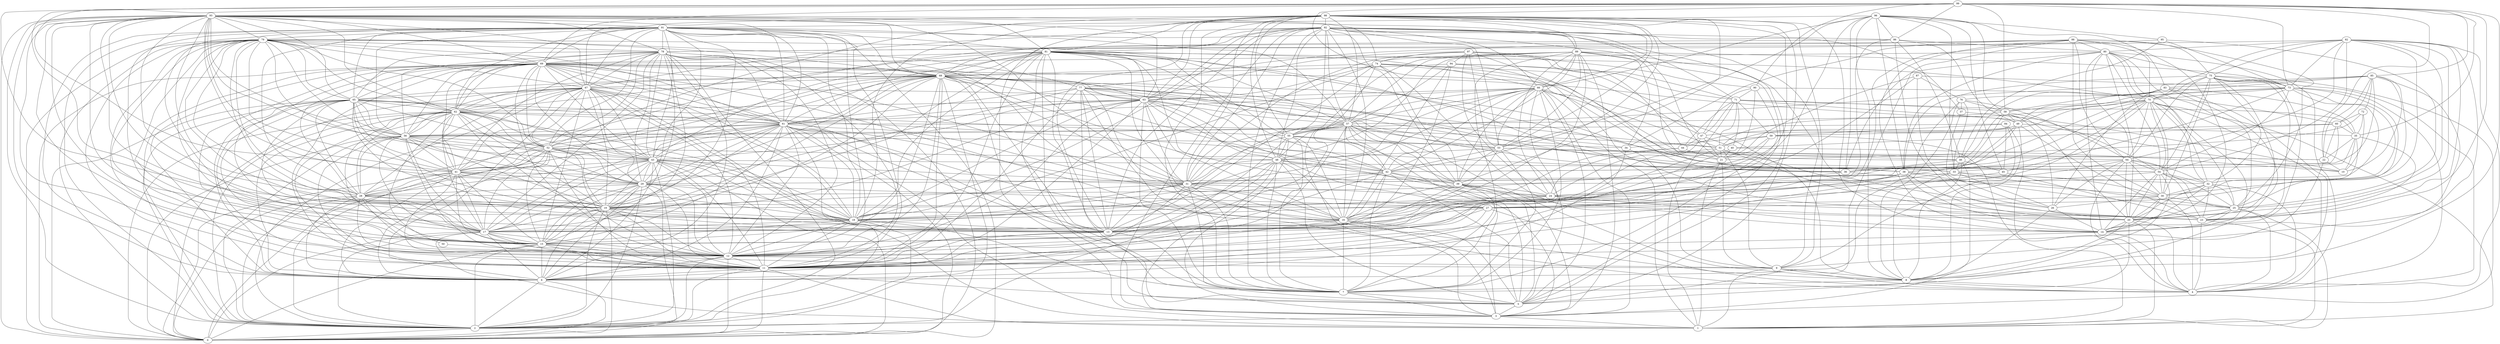 digraph "sensornet-topology" {
label = "";
rankdir="BT";"0"->"2" [arrowhead = "both"] 
"0"->"6" [arrowhead = "both"] 
"0"->"11" [arrowhead = "both"] 
"0"->"12" [arrowhead = "both"] 
"0"->"15" [arrowhead = "both"] 
"0"->"17" [arrowhead = "both"] 
"0"->"19" [arrowhead = "both"] 
"0"->"28" [arrowhead = "both"] 
"0"->"29" [arrowhead = "both"] 
"0"->"41" [arrowhead = "both"] 
"0"->"43" [arrowhead = "both"] 
"0"->"52" [arrowhead = "both"] 
"0"->"56" [arrowhead = "both"] 
"0"->"61" [arrowhead = "both"] 
"0"->"62" [arrowhead = "both"] 
"0"->"65" [arrowhead = "both"] 
"0"->"67" [arrowhead = "both"] 
"0"->"69" [arrowhead = "both"] 
"0"->"78" [arrowhead = "both"] 
"0"->"79" [arrowhead = "both"] 
"0"->"91" [arrowhead = "both"] 
"0"->"93" [arrowhead = "both"] 
"1"->"3" [arrowhead = "both"] 
"1"->"9" [arrowhead = "both"] 
"1"->"11" [arrowhead = "both"] 
"1"->"17" [arrowhead = "both"] 
"1"->"20" [arrowhead = "both"] 
"1"->"21" [arrowhead = "both"] 
"1"->"23" [arrowhead = "both"] 
"1"->"25" [arrowhead = "both"] 
"1"->"59" [arrowhead = "both"] 
"1"->"61" [arrowhead = "both"] 
"1"->"66" [arrowhead = "both"] 
"1"->"67" [arrowhead = "both"] 
"1"->"70" [arrowhead = "both"] 
"1"->"71" [arrowhead = "both"] 
"2"->"3" [arrowhead = "both"] 
"2"->"6" [arrowhead = "both"] 
"2"->"11" [arrowhead = "both"] 
"2"->"12" [arrowhead = "both"] 
"2"->"15" [arrowhead = "both"] 
"2"->"17" [arrowhead = "both"] 
"2"->"18" [arrowhead = "both"] 
"2"->"19" [arrowhead = "both"] 
"2"->"28" [arrowhead = "both"] 
"2"->"29" [arrowhead = "both"] 
"2"->"41" [arrowhead = "both"] 
"2"->"43" [arrowhead = "both"] 
"2"->"48" [arrowhead = "both"] 
"2"->"56" [arrowhead = "both"] 
"2"->"61" [arrowhead = "both"] 
"2"->"62" [arrowhead = "both"] 
"2"->"65" [arrowhead = "both"] 
"2"->"67" [arrowhead = "both"] 
"2"->"68" [arrowhead = "both"] 
"2"->"69" [arrowhead = "both"] 
"2"->"78" [arrowhead = "both"] 
"2"->"79" [arrowhead = "both"] 
"2"->"91" [arrowhead = "both"] 
"2"->"93" [arrowhead = "both"] 
"3"->"5" [arrowhead = "both"] 
"3"->"7" [arrowhead = "both"] 
"3"->"16" [arrowhead = "both"] 
"3"->"39" [arrowhead = "both"] 
"3"->"42" [arrowhead = "both"] 
"3"->"46" [arrowhead = "both"] 
"3"->"48" [arrowhead = "both"] 
"3"->"55" [arrowhead = "both"] 
"3"->"57" [arrowhead = "both"] 
"3"->"66" [arrowhead = "both"] 
"3"->"74" [arrowhead = "both"] 
"3"->"75" [arrowhead = "both"] 
"3"->"89" [arrowhead = "both"] 
"3"->"92" [arrowhead = "both"] 
"3"->"98" [arrowhead = "both"] 
"4"->"8" [arrowhead = "both"] 
"4"->"9" [arrowhead = "both"] 
"4"->"14" [arrowhead = "both"] 
"4"->"20" [arrowhead = "both"] 
"4"->"23" [arrowhead = "both"] 
"4"->"25" [arrowhead = "both"] 
"4"->"27" [arrowhead = "both"] 
"4"->"30" [arrowhead = "both"] 
"4"->"32" [arrowhead = "both"] 
"4"->"64" [arrowhead = "both"] 
"4"->"70" [arrowhead = "both"] 
"4"->"73" [arrowhead = "both"] 
"4"->"75" [arrowhead = "both"] 
"4"->"77" [arrowhead = "both"] 
"4"->"80" [arrowhead = "both"] 
"4"->"82" [arrowhead = "both"] 
"4"->"84" [arrowhead = "both"] 
"5"->"7" [arrowhead = "both"] 
"5"->"15" [arrowhead = "both"] 
"5"->"16" [arrowhead = "both"] 
"5"->"20" [arrowhead = "both"] 
"5"->"31" [arrowhead = "both"] 
"5"->"39" [arrowhead = "both"] 
"5"->"42" [arrowhead = "both"] 
"5"->"48" [arrowhead = "both"] 
"5"->"53" [arrowhead = "both"] 
"5"->"57" [arrowhead = "both"] 
"5"->"66" [arrowhead = "both"] 
"5"->"77" [arrowhead = "both"] 
"5"->"81" [arrowhead = "both"] 
"5"->"88" [arrowhead = "both"] 
"5"->"89" [arrowhead = "both"] 
"5"->"92" [arrowhead = "both"] 
"5"->"98" [arrowhead = "both"] 
"6"->"11" [arrowhead = "both"] 
"6"->"12" [arrowhead = "both"] 
"6"->"15" [arrowhead = "both"] 
"6"->"17" [arrowhead = "both"] 
"6"->"19" [arrowhead = "both"] 
"6"->"28" [arrowhead = "both"] 
"6"->"29" [arrowhead = "both"] 
"6"->"34" [arrowhead = "both"] 
"6"->"40" [arrowhead = "both"] 
"6"->"41" [arrowhead = "both"] 
"6"->"43" [arrowhead = "both"] 
"6"->"52" [arrowhead = "both"] 
"6"->"57" [arrowhead = "both"] 
"6"->"61" [arrowhead = "both"] 
"6"->"62" [arrowhead = "both"] 
"6"->"65" [arrowhead = "both"] 
"6"->"67" [arrowhead = "both"] 
"6"->"69" [arrowhead = "both"] 
"6"->"76" [arrowhead = "both"] 
"6"->"78" [arrowhead = "both"] 
"6"->"79" [arrowhead = "both"] 
"6"->"91" [arrowhead = "both"] 
"6"->"93" [arrowhead = "both"] 
"7"->"8" [arrowhead = "both"] 
"7"->"13" [arrowhead = "both"] 
"7"->"16" [arrowhead = "both"] 
"7"->"18" [arrowhead = "both"] 
"7"->"31" [arrowhead = "both"] 
"7"->"39" [arrowhead = "both"] 
"7"->"42" [arrowhead = "both"] 
"7"->"48" [arrowhead = "both"] 
"7"->"53" [arrowhead = "both"] 
"7"->"55" [arrowhead = "both"] 
"7"->"63" [arrowhead = "both"] 
"7"->"66" [arrowhead = "both"] 
"7"->"68" [arrowhead = "both"] 
"7"->"81" [arrowhead = "both"] 
"7"->"83" [arrowhead = "both"] 
"7"->"89" [arrowhead = "both"] 
"7"->"90" [arrowhead = "both"] 
"7"->"92" [arrowhead = "both"] 
"7"->"98" [arrowhead = "both"] 
"8"->"9" [arrowhead = "both"] 
"8"->"20" [arrowhead = "both"] 
"8"->"26" [arrowhead = "both"] 
"8"->"33" [arrowhead = "both"] 
"8"->"46" [arrowhead = "both"] 
"8"->"49" [arrowhead = "both"] 
"8"->"54" [arrowhead = "both"] 
"8"->"57" [arrowhead = "both"] 
"8"->"66" [arrowhead = "both"] 
"8"->"76" [arrowhead = "both"] 
"8"->"77" [arrowhead = "both"] 
"8"->"83" [arrowhead = "both"] 
"8"->"96" [arrowhead = "both"] 
"8"->"99" [arrowhead = "both"] 
"9"->"12" [arrowhead = "both"] 
"9"->"21" [arrowhead = "both"] 
"9"->"34" [arrowhead = "both"] 
"9"->"50" [arrowhead = "both"] 
"9"->"51" [arrowhead = "both"] 
"9"->"84" [arrowhead = "both"] 
"9"->"85" [arrowhead = "both"] 
"9"->"92" [arrowhead = "both"] 
"9"->"98" [arrowhead = "both"] 
"10"->"22" [arrowhead = "both"] 
"10"->"35" [arrowhead = "both"] 
"10"->"37" [arrowhead = "both"] 
"10"->"40" [arrowhead = "both"] 
"10"->"71" [arrowhead = "both"] 
"10"->"72" [arrowhead = "both"] 
"10"->"85" [arrowhead = "both"] 
"11"->"12" [arrowhead = "both"] 
"11"->"13" [arrowhead = "both"] 
"11"->"15" [arrowhead = "both"] 
"11"->"16" [arrowhead = "both"] 
"11"->"17" [arrowhead = "both"] 
"11"->"18" [arrowhead = "both"] 
"11"->"19" [arrowhead = "both"] 
"11"->"22" [arrowhead = "both"] 
"11"->"27" [arrowhead = "both"] 
"11"->"28" [arrowhead = "both"] 
"11"->"29" [arrowhead = "both"] 
"11"->"31" [arrowhead = "both"] 
"11"->"33" [arrowhead = "both"] 
"11"->"41" [arrowhead = "both"] 
"11"->"43" [arrowhead = "both"] 
"11"->"51" [arrowhead = "both"] 
"11"->"52" [arrowhead = "both"] 
"11"->"56" [arrowhead = "both"] 
"11"->"62" [arrowhead = "both"] 
"11"->"63" [arrowhead = "both"] 
"11"->"65" [arrowhead = "both"] 
"11"->"67" [arrowhead = "both"] 
"11"->"68" [arrowhead = "both"] 
"11"->"69" [arrowhead = "both"] 
"11"->"77" [arrowhead = "both"] 
"11"->"78" [arrowhead = "both"] 
"11"->"79" [arrowhead = "both"] 
"11"->"81" [arrowhead = "both"] 
"11"->"91" [arrowhead = "both"] 
"11"->"93" [arrowhead = "both"] 
"12"->"13" [arrowhead = "both"] 
"12"->"14" [arrowhead = "both"] 
"12"->"15" [arrowhead = "both"] 
"12"->"17" [arrowhead = "both"] 
"12"->"18" [arrowhead = "both"] 
"12"->"19" [arrowhead = "both"] 
"12"->"28" [arrowhead = "both"] 
"12"->"29" [arrowhead = "both"] 
"12"->"36" [arrowhead = "both"] 
"12"->"41" [arrowhead = "both"] 
"12"->"43" [arrowhead = "both"] 
"12"->"45" [arrowhead = "both"] 
"12"->"52" [arrowhead = "both"] 
"12"->"56" [arrowhead = "both"] 
"12"->"61" [arrowhead = "both"] 
"12"->"63" [arrowhead = "both"] 
"12"->"65" [arrowhead = "both"] 
"12"->"67" [arrowhead = "both"] 
"12"->"68" [arrowhead = "both"] 
"12"->"69" [arrowhead = "both"] 
"12"->"78" [arrowhead = "both"] 
"12"->"79" [arrowhead = "both"] 
"12"->"86" [arrowhead = "both"] 
"12"->"91" [arrowhead = "both"] 
"12"->"93" [arrowhead = "both"] 
"12"->"96" [arrowhead = "both"] 
"13"->"16" [arrowhead = "both"] 
"13"->"18" [arrowhead = "both"] 
"13"->"19" [arrowhead = "both"] 
"13"->"24" [arrowhead = "both"] 
"13"->"27" [arrowhead = "both"] 
"13"->"31" [arrowhead = "both"] 
"13"->"39" [arrowhead = "both"] 
"13"->"42" [arrowhead = "both"] 
"13"->"43" [arrowhead = "both"] 
"13"->"48" [arrowhead = "both"] 
"13"->"57" [arrowhead = "both"] 
"13"->"61" [arrowhead = "both"] 
"13"->"62" [arrowhead = "both"] 
"13"->"66" [arrowhead = "both"] 
"13"->"68" [arrowhead = "both"] 
"13"->"69" [arrowhead = "both"] 
"13"->"74" [arrowhead = "both"] 
"13"->"77" [arrowhead = "both"] 
"13"->"81" [arrowhead = "both"] 
"13"->"87" [arrowhead = "both"] 
"13"->"92" [arrowhead = "both"] 
"13"->"93" [arrowhead = "both"] 
"13"->"98" [arrowhead = "both"] 
"13"->"99" [arrowhead = "both"] 
"14"->"20" [arrowhead = "both"] 
"14"->"24" [arrowhead = "both"] 
"14"->"25" [arrowhead = "both"] 
"14"->"26" [arrowhead = "both"] 
"14"->"30" [arrowhead = "both"] 
"14"->"32" [arrowhead = "both"] 
"14"->"38" [arrowhead = "both"] 
"14"->"54" [arrowhead = "both"] 
"14"->"70" [arrowhead = "both"] 
"14"->"74" [arrowhead = "both"] 
"14"->"75" [arrowhead = "both"] 
"14"->"80" [arrowhead = "both"] 
"14"->"82" [arrowhead = "both"] 
"14"->"88" [arrowhead = "both"] 
"14"->"98" [arrowhead = "both"] 
"15"->"17" [arrowhead = "both"] 
"15"->"18" [arrowhead = "both"] 
"15"->"19" [arrowhead = "both"] 
"15"->"28" [arrowhead = "both"] 
"15"->"29" [arrowhead = "both"] 
"15"->"41" [arrowhead = "both"] 
"15"->"43" [arrowhead = "both"] 
"15"->"52" [arrowhead = "both"] 
"15"->"55" [arrowhead = "both"] 
"15"->"56" [arrowhead = "both"] 
"15"->"61" [arrowhead = "both"] 
"15"->"62" [arrowhead = "both"] 
"15"->"67" [arrowhead = "both"] 
"15"->"68" [arrowhead = "both"] 
"15"->"69" [arrowhead = "both"] 
"15"->"78" [arrowhead = "both"] 
"15"->"79" [arrowhead = "both"] 
"15"->"91" [arrowhead = "both"] 
"15"->"93" [arrowhead = "both"] 
"15"->"94" [arrowhead = "both"] 
"16"->"27" [arrowhead = "both"] 
"16"->"31" [arrowhead = "both"] 
"16"->"39" [arrowhead = "both"] 
"16"->"42" [arrowhead = "both"] 
"16"->"48" [arrowhead = "both"] 
"16"->"53" [arrowhead = "both"] 
"16"->"55" [arrowhead = "both"] 
"16"->"57" [arrowhead = "both"] 
"16"->"61" [arrowhead = "both"] 
"16"->"63" [arrowhead = "both"] 
"16"->"69" [arrowhead = "both"] 
"16"->"78" [arrowhead = "both"] 
"16"->"81" [arrowhead = "both"] 
"16"->"89" [arrowhead = "both"] 
"16"->"92" [arrowhead = "both"] 
"16"->"94" [arrowhead = "both"] 
"16"->"98" [arrowhead = "both"] 
"17"->"18" [arrowhead = "both"] 
"17"->"19" [arrowhead = "both"] 
"17"->"28" [arrowhead = "both"] 
"17"->"29" [arrowhead = "both"] 
"17"->"41" [arrowhead = "both"] 
"17"->"43" [arrowhead = "both"] 
"17"->"44" [arrowhead = "both"] 
"17"->"48" [arrowhead = "both"] 
"17"->"51" [arrowhead = "both"] 
"17"->"52" [arrowhead = "both"] 
"17"->"56" [arrowhead = "both"] 
"17"->"61" [arrowhead = "both"] 
"17"->"62" [arrowhead = "both"] 
"17"->"65" [arrowhead = "both"] 
"17"->"68" [arrowhead = "both"] 
"17"->"69" [arrowhead = "both"] 
"17"->"78" [arrowhead = "both"] 
"17"->"79" [arrowhead = "both"] 
"17"->"91" [arrowhead = "both"] 
"17"->"93" [arrowhead = "both"] 
"18"->"19" [arrowhead = "both"] 
"18"->"24" [arrowhead = "both"] 
"18"->"29" [arrowhead = "both"] 
"18"->"31" [arrowhead = "both"] 
"18"->"38" [arrowhead = "both"] 
"18"->"41" [arrowhead = "both"] 
"18"->"42" [arrowhead = "both"] 
"18"->"43" [arrowhead = "both"] 
"18"->"52" [arrowhead = "both"] 
"18"->"57" [arrowhead = "both"] 
"18"->"61" [arrowhead = "both"] 
"18"->"62" [arrowhead = "both"] 
"18"->"63" [arrowhead = "both"] 
"18"->"65" [arrowhead = "both"] 
"18"->"67" [arrowhead = "both"] 
"18"->"69" [arrowhead = "both"] 
"18"->"74" [arrowhead = "both"] 
"18"->"79" [arrowhead = "both"] 
"18"->"81" [arrowhead = "both"] 
"18"->"91" [arrowhead = "both"] 
"18"->"92" [arrowhead = "both"] 
"18"->"93" [arrowhead = "both"] 
"18"->"98" [arrowhead = "both"] 
"19"->"28" [arrowhead = "both"] 
"19"->"29" [arrowhead = "both"] 
"19"->"31" [arrowhead = "both"] 
"19"->"41" [arrowhead = "both"] 
"19"->"43" [arrowhead = "both"] 
"19"->"49" [arrowhead = "both"] 
"19"->"52" [arrowhead = "both"] 
"19"->"56" [arrowhead = "both"] 
"19"->"61" [arrowhead = "both"] 
"19"->"62" [arrowhead = "both"] 
"19"->"63" [arrowhead = "both"] 
"19"->"65" [arrowhead = "both"] 
"19"->"67" [arrowhead = "both"] 
"19"->"68" [arrowhead = "both"] 
"19"->"78" [arrowhead = "both"] 
"19"->"79" [arrowhead = "both"] 
"19"->"81" [arrowhead = "both"] 
"19"->"91" [arrowhead = "both"] 
"19"->"93" [arrowhead = "both"] 
"19"->"99" [arrowhead = "both"] 
"20"->"25" [arrowhead = "both"] 
"20"->"30" [arrowhead = "both"] 
"20"->"31" [arrowhead = "both"] 
"20"->"32" [arrowhead = "both"] 
"20"->"38" [arrowhead = "both"] 
"20"->"51" [arrowhead = "both"] 
"20"->"54" [arrowhead = "both"] 
"20"->"58" [arrowhead = "both"] 
"20"->"64" [arrowhead = "both"] 
"20"->"75" [arrowhead = "both"] 
"20"->"80" [arrowhead = "both"] 
"20"->"82" [arrowhead = "both"] 
"20"->"86" [arrowhead = "both"] 
"20"->"88" [arrowhead = "both"] 
"20"->"94" [arrowhead = "both"] 
"21"->"40" [arrowhead = "both"] 
"21"->"44" [arrowhead = "both"] 
"21"->"47" [arrowhead = "both"] 
"21"->"51" [arrowhead = "both"] 
"21"->"59" [arrowhead = "both"] 
"21"->"72" [arrowhead = "both"] 
"21"->"87" [arrowhead = "both"] 
"21"->"90" [arrowhead = "both"] 
"21"->"93" [arrowhead = "both"] 
"21"->"97" [arrowhead = "both"] 
"22"->"35" [arrowhead = "both"] 
"22"->"53" [arrowhead = "both"] 
"22"->"60" [arrowhead = "both"] 
"22"->"74" [arrowhead = "both"] 
"22"->"85" [arrowhead = "both"] 
"22"->"99" [arrowhead = "both"] 
"23"->"24" [arrowhead = "both"] 
"23"->"25" [arrowhead = "both"] 
"23"->"32" [arrowhead = "both"] 
"23"->"35" [arrowhead = "both"] 
"23"->"39" [arrowhead = "both"] 
"23"->"45" [arrowhead = "both"] 
"23"->"49" [arrowhead = "both"] 
"23"->"51" [arrowhead = "both"] 
"23"->"54" [arrowhead = "both"] 
"23"->"75" [arrowhead = "both"] 
"23"->"82" [arrowhead = "both"] 
"23"->"89" [arrowhead = "both"] 
"23"->"99" [arrowhead = "both"] 
"24"->"39" [arrowhead = "both"] 
"24"->"44" [arrowhead = "both"] 
"24"->"47" [arrowhead = "both"] 
"24"->"63" [arrowhead = "both"] 
"24"->"64" [arrowhead = "both"] 
"24"->"68" [arrowhead = "both"] 
"24"->"70" [arrowhead = "both"] 
"24"->"89" [arrowhead = "both"] 
"24"->"97" [arrowhead = "both"] 
"25"->"30" [arrowhead = "both"] 
"25"->"32" [arrowhead = "both"] 
"25"->"33" [arrowhead = "both"] 
"25"->"38" [arrowhead = "both"] 
"25"->"54" [arrowhead = "both"] 
"25"->"64" [arrowhead = "both"] 
"25"->"70" [arrowhead = "both"] 
"25"->"73" [arrowhead = "both"] 
"25"->"80" [arrowhead = "both"] 
"25"->"82" [arrowhead = "both"] 
"25"->"88" [arrowhead = "both"] 
"25"->"95" [arrowhead = "both"] 
"26"->"30" [arrowhead = "both"] 
"26"->"33" [arrowhead = "both"] 
"26"->"37" [arrowhead = "both"] 
"26"->"58" [arrowhead = "both"] 
"26"->"64" [arrowhead = "both"] 
"26"->"83" [arrowhead = "both"] 
"26"->"87" [arrowhead = "both"] 
"27"->"29" [arrowhead = "both"] 
"27"->"30" [arrowhead = "both"] 
"27"->"35" [arrowhead = "both"] 
"27"->"38" [arrowhead = "both"] 
"27"->"54" [arrowhead = "both"] 
"27"->"61" [arrowhead = "both"] 
"27"->"63" [arrowhead = "both"] 
"27"->"79" [arrowhead = "both"] 
"27"->"88" [arrowhead = "both"] 
"28"->"29" [arrowhead = "both"] 
"28"->"41" [arrowhead = "both"] 
"28"->"43" [arrowhead = "both"] 
"28"->"52" [arrowhead = "both"] 
"28"->"56" [arrowhead = "both"] 
"28"->"59" [arrowhead = "both"] 
"28"->"61" [arrowhead = "both"] 
"28"->"62" [arrowhead = "both"] 
"28"->"65" [arrowhead = "both"] 
"28"->"67" [arrowhead = "both"] 
"28"->"69" [arrowhead = "both"] 
"28"->"79" [arrowhead = "both"] 
"28"->"91" [arrowhead = "both"] 
"28"->"93" [arrowhead = "both"] 
"29"->"41" [arrowhead = "both"] 
"29"->"43" [arrowhead = "both"] 
"29"->"52" [arrowhead = "both"] 
"29"->"56" [arrowhead = "both"] 
"29"->"61" [arrowhead = "both"] 
"29"->"62" [arrowhead = "both"] 
"29"->"65" [arrowhead = "both"] 
"29"->"67" [arrowhead = "both"] 
"29"->"68" [arrowhead = "both"] 
"29"->"69" [arrowhead = "both"] 
"29"->"70" [arrowhead = "both"] 
"29"->"77" [arrowhead = "both"] 
"29"->"78" [arrowhead = "both"] 
"29"->"91" [arrowhead = "both"] 
"29"->"93" [arrowhead = "both"] 
"30"->"32" [arrowhead = "both"] 
"30"->"36" [arrowhead = "both"] 
"30"->"38" [arrowhead = "both"] 
"30"->"54" [arrowhead = "both"] 
"30"->"64" [arrowhead = "both"] 
"30"->"70" [arrowhead = "both"] 
"30"->"75" [arrowhead = "both"] 
"30"->"82" [arrowhead = "both"] 
"30"->"85" [arrowhead = "both"] 
"30"->"88" [arrowhead = "both"] 
"31"->"38" [arrowhead = "both"] 
"31"->"41" [arrowhead = "both"] 
"31"->"42" [arrowhead = "both"] 
"31"->"43" [arrowhead = "both"] 
"31"->"48" [arrowhead = "both"] 
"31"->"55" [arrowhead = "both"] 
"31"->"57" [arrowhead = "both"] 
"31"->"61" [arrowhead = "both"] 
"31"->"63" [arrowhead = "both"] 
"31"->"66" [arrowhead = "both"] 
"31"->"68" [arrowhead = "both"] 
"31"->"69" [arrowhead = "both"] 
"31"->"70" [arrowhead = "both"] 
"31"->"92" [arrowhead = "both"] 
"31"->"93" [arrowhead = "both"] 
"31"->"97" [arrowhead = "both"] 
"31"->"98" [arrowhead = "both"] 
"32"->"33" [arrowhead = "both"] 
"32"->"54" [arrowhead = "both"] 
"32"->"64" [arrowhead = "both"] 
"32"->"70" [arrowhead = "both"] 
"32"->"73" [arrowhead = "both"] 
"32"->"75" [arrowhead = "both"] 
"32"->"80" [arrowhead = "both"] 
"33"->"35" [arrowhead = "both"] 
"33"->"43" [arrowhead = "both"] 
"33"->"46" [arrowhead = "both"] 
"33"->"58" [arrowhead = "both"] 
"33"->"69" [arrowhead = "both"] 
"33"->"76" [arrowhead = "both"] 
"33"->"96" [arrowhead = "both"] 
"34"->"56" [arrowhead = "both"] 
"34"->"59" [arrowhead = "both"] 
"34"->"77" [arrowhead = "both"] 
"34"->"88" [arrowhead = "both"] 
"34"->"89" [arrowhead = "both"] 
"35"->"49" [arrowhead = "both"] 
"35"->"60" [arrowhead = "both"] 
"35"->"71" [arrowhead = "both"] 
"35"->"72" [arrowhead = "both"] 
"35"->"83" [arrowhead = "both"] 
"35"->"99" [arrowhead = "both"] 
"36"->"46" [arrowhead = "both"] 
"36"->"49" [arrowhead = "both"] 
"36"->"62" [arrowhead = "both"] 
"36"->"80" [arrowhead = "both"] 
"36"->"81" [arrowhead = "both"] 
"36"->"96" [arrowhead = "both"] 
"36"->"99" [arrowhead = "both"] 
"37"->"76" [arrowhead = "both"] 
"37"->"92" [arrowhead = "both"] 
"38"->"64" [arrowhead = "both"] 
"38"->"68" [arrowhead = "both"] 
"38"->"70" [arrowhead = "both"] 
"38"->"75" [arrowhead = "both"] 
"38"->"77" [arrowhead = "both"] 
"38"->"80" [arrowhead = "both"] 
"38"->"91" [arrowhead = "both"] 
"38"->"96" [arrowhead = "both"] 
"39"->"42" [arrowhead = "both"] 
"39"->"48" [arrowhead = "both"] 
"39"->"53" [arrowhead = "both"] 
"39"->"55" [arrowhead = "both"] 
"39"->"57" [arrowhead = "both"] 
"39"->"66" [arrowhead = "both"] 
"39"->"73" [arrowhead = "both"] 
"39"->"74" [arrowhead = "both"] 
"39"->"92" [arrowhead = "both"] 
"39"->"98" [arrowhead = "both"] 
"40"->"47" [arrowhead = "both"] 
"40"->"60" [arrowhead = "both"] 
"40"->"71" [arrowhead = "both"] 
"41"->"43" [arrowhead = "both"] 
"41"->"52" [arrowhead = "both"] 
"41"->"56" [arrowhead = "both"] 
"41"->"61" [arrowhead = "both"] 
"41"->"62" [arrowhead = "both"] 
"41"->"65" [arrowhead = "both"] 
"41"->"67" [arrowhead = "both"] 
"41"->"68" [arrowhead = "both"] 
"41"->"69" [arrowhead = "both"] 
"41"->"78" [arrowhead = "both"] 
"41"->"79" [arrowhead = "both"] 
"41"->"81" [arrowhead = "both"] 
"41"->"93" [arrowhead = "both"] 
"41"->"99" [arrowhead = "both"] 
"42"->"48" [arrowhead = "both"] 
"42"->"53" [arrowhead = "both"] 
"42"->"55" [arrowhead = "both"] 
"42"->"57" [arrowhead = "both"] 
"42"->"60" [arrowhead = "both"] 
"42"->"63" [arrowhead = "both"] 
"42"->"66" [arrowhead = "both"] 
"42"->"68" [arrowhead = "both"] 
"42"->"81" [arrowhead = "both"] 
"42"->"85" [arrowhead = "both"] 
"42"->"89" [arrowhead = "both"] 
"42"->"98" [arrowhead = "both"] 
"43"->"52" [arrowhead = "both"] 
"43"->"56" [arrowhead = "both"] 
"43"->"61" [arrowhead = "both"] 
"43"->"62" [arrowhead = "both"] 
"43"->"63" [arrowhead = "both"] 
"43"->"65" [arrowhead = "both"] 
"43"->"67" [arrowhead = "both"] 
"43"->"68" [arrowhead = "both"] 
"43"->"69" [arrowhead = "both"] 
"43"->"78" [arrowhead = "both"] 
"43"->"79" [arrowhead = "both"] 
"43"->"81" [arrowhead = "both"] 
"43"->"91" [arrowhead = "both"] 
"44"->"47" [arrowhead = "both"] 
"44"->"49" [arrowhead = "both"] 
"44"->"71" [arrowhead = "both"] 
"44"->"97" [arrowhead = "both"] 
"45"->"46" [arrowhead = "both"] 
"45"->"73" [arrowhead = "both"] 
"45"->"84" [arrowhead = "both"] 
"45"->"96" [arrowhead = "both"] 
"46"->"53" [arrowhead = "both"] 
"46"->"58" [arrowhead = "both"] 
"46"->"77" [arrowhead = "both"] 
"46"->"83" [arrowhead = "both"] 
"46"->"86" [arrowhead = "both"] 
"46"->"95" [arrowhead = "both"] 
"47"->"49" [arrowhead = "both"] 
"47"->"71" [arrowhead = "both"] 
"47"->"74" [arrowhead = "both"] 
"47"->"90" [arrowhead = "both"] 
"47"->"94" [arrowhead = "both"] 
"48"->"52" [arrowhead = "both"] 
"48"->"53" [arrowhead = "both"] 
"48"->"55" [arrowhead = "both"] 
"48"->"57" [arrowhead = "both"] 
"48"->"63" [arrowhead = "both"] 
"48"->"66" [arrowhead = "both"] 
"48"->"81" [arrowhead = "both"] 
"48"->"89" [arrowhead = "both"] 
"48"->"92" [arrowhead = "both"] 
"48"->"98" [arrowhead = "both"] 
"49"->"58" [arrowhead = "both"] 
"49"->"69" [arrowhead = "both"] 
"49"->"73" [arrowhead = "both"] 
"49"->"85" [arrowhead = "both"] 
"49"->"86" [arrowhead = "both"] 
"50"->"62" [arrowhead = "both"] 
"51"->"59" [arrowhead = "both"] 
"51"->"61" [arrowhead = "both"] 
"51"->"66" [arrowhead = "both"] 
"51"->"67" [arrowhead = "both"] 
"51"->"70" [arrowhead = "both"] 
"51"->"71" [arrowhead = "both"] 
"51"->"73" [arrowhead = "both"] 
"52"->"56" [arrowhead = "both"] 
"52"->"61" [arrowhead = "both"] 
"52"->"62" [arrowhead = "both"] 
"52"->"65" [arrowhead = "both"] 
"52"->"67" [arrowhead = "both"] 
"52"->"68" [arrowhead = "both"] 
"52"->"69" [arrowhead = "both"] 
"52"->"78" [arrowhead = "both"] 
"52"->"79" [arrowhead = "both"] 
"52"->"91" [arrowhead = "both"] 
"52"->"93" [arrowhead = "both"] 
"52"->"98" [arrowhead = "both"] 
"53"->"55" [arrowhead = "both"] 
"53"->"57" [arrowhead = "both"] 
"53"->"66" [arrowhead = "both"] 
"53"->"89" [arrowhead = "both"] 
"53"->"92" [arrowhead = "both"] 
"53"->"96" [arrowhead = "both"] 
"53"->"97" [arrowhead = "both"] 
"53"->"98" [arrowhead = "both"] 
"54"->"58" [arrowhead = "both"] 
"54"->"64" [arrowhead = "both"] 
"54"->"70" [arrowhead = "both"] 
"54"->"73" [arrowhead = "both"] 
"54"->"75" [arrowhead = "both"] 
"54"->"77" [arrowhead = "both"] 
"54"->"79" [arrowhead = "both"] 
"54"->"80" [arrowhead = "both"] 
"54"->"82" [arrowhead = "both"] 
"55"->"57" [arrowhead = "both"] 
"55"->"65" [arrowhead = "both"] 
"55"->"66" [arrowhead = "both"] 
"55"->"81" [arrowhead = "both"] 
"55"->"89" [arrowhead = "both"] 
"55"->"92" [arrowhead = "both"] 
"55"->"98" [arrowhead = "both"] 
"56"->"61" [arrowhead = "both"] 
"56"->"62" [arrowhead = "both"] 
"56"->"65" [arrowhead = "both"] 
"56"->"67" [arrowhead = "both"] 
"56"->"69" [arrowhead = "both"] 
"56"->"78" [arrowhead = "both"] 
"56"->"79" [arrowhead = "both"] 
"56"->"84" [arrowhead = "both"] 
"56"->"85" [arrowhead = "both"] 
"56"->"91" [arrowhead = "both"] 
"56"->"93" [arrowhead = "both"] 
"57"->"58" [arrowhead = "both"] 
"57"->"63" [arrowhead = "both"] 
"57"->"66" [arrowhead = "both"] 
"57"->"68" [arrowhead = "both"] 
"57"->"81" [arrowhead = "both"] 
"57"->"89" [arrowhead = "both"] 
"57"->"91" [arrowhead = "both"] 
"57"->"92" [arrowhead = "both"] 
"57"->"94" [arrowhead = "both"] 
"57"->"98" [arrowhead = "both"] 
"58"->"70" [arrowhead = "both"] 
"58"->"71" [arrowhead = "both"] 
"58"->"76" [arrowhead = "both"] 
"58"->"83" [arrowhead = "both"] 
"58"->"96" [arrowhead = "both"] 
"58"->"99" [arrowhead = "both"] 
"59"->"60" [arrowhead = "both"] 
"59"->"71" [arrowhead = "both"] 
"59"->"84" [arrowhead = "both"] 
"60"->"72" [arrowhead = "both"] 
"60"->"85" [arrowhead = "both"] 
"60"->"90" [arrowhead = "both"] 
"61"->"62" [arrowhead = "both"] 
"61"->"63" [arrowhead = "both"] 
"61"->"65" [arrowhead = "both"] 
"61"->"66" [arrowhead = "both"] 
"61"->"67" [arrowhead = "both"] 
"61"->"68" [arrowhead = "both"] 
"61"->"69" [arrowhead = "both"] 
"61"->"77" [arrowhead = "both"] 
"61"->"78" [arrowhead = "both"] 
"61"->"79" [arrowhead = "both"] 
"61"->"81" [arrowhead = "both"] 
"61"->"91" [arrowhead = "both"] 
"61"->"93" [arrowhead = "both"] 
"62"->"63" [arrowhead = "both"] 
"62"->"65" [arrowhead = "both"] 
"62"->"67" [arrowhead = "both"] 
"62"->"68" [arrowhead = "both"] 
"62"->"69" [arrowhead = "both"] 
"62"->"78" [arrowhead = "both"] 
"62"->"79" [arrowhead = "both"] 
"62"->"86" [arrowhead = "both"] 
"62"->"91" [arrowhead = "both"] 
"62"->"93" [arrowhead = "both"] 
"63"->"66" [arrowhead = "both"] 
"63"->"68" [arrowhead = "both"] 
"63"->"69" [arrowhead = "both"] 
"63"->"74" [arrowhead = "both"] 
"63"->"77" [arrowhead = "both"] 
"63"->"81" [arrowhead = "both"] 
"63"->"92" [arrowhead = "both"] 
"63"->"93" [arrowhead = "both"] 
"63"->"97" [arrowhead = "both"] 
"63"->"98" [arrowhead = "both"] 
"64"->"70" [arrowhead = "both"] 
"64"->"74" [arrowhead = "both"] 
"64"->"75" [arrowhead = "both"] 
"64"->"76" [arrowhead = "both"] 
"64"->"80" [arrowhead = "both"] 
"64"->"82" [arrowhead = "both"] 
"64"->"88" [arrowhead = "both"] 
"65"->"67" [arrowhead = "both"] 
"65"->"68" [arrowhead = "both"] 
"65"->"69" [arrowhead = "both"] 
"65"->"78" [arrowhead = "both"] 
"65"->"79" [arrowhead = "both"] 
"65"->"91" [arrowhead = "both"] 
"65"->"93" [arrowhead = "both"] 
"66"->"81" [arrowhead = "both"] 
"66"->"89" [arrowhead = "both"] 
"66"->"92" [arrowhead = "both"] 
"66"->"96" [arrowhead = "both"] 
"66"->"98" [arrowhead = "both"] 
"67"->"68" [arrowhead = "both"] 
"67"->"69" [arrowhead = "both"] 
"67"->"78" [arrowhead = "both"] 
"67"->"79" [arrowhead = "both"] 
"67"->"91" [arrowhead = "both"] 
"67"->"92" [arrowhead = "both"] 
"67"->"93" [arrowhead = "both"] 
"67"->"98" [arrowhead = "both"] 
"68"->"69" [arrowhead = "both"] 
"68"->"74" [arrowhead = "both"] 
"68"->"79" [arrowhead = "both"] 
"68"->"81" [arrowhead = "both"] 
"68"->"88" [arrowhead = "both"] 
"68"->"91" [arrowhead = "both"] 
"68"->"92" [arrowhead = "both"] 
"68"->"93" [arrowhead = "both"] 
"68"->"94" [arrowhead = "both"] 
"69"->"78" [arrowhead = "both"] 
"69"->"79" [arrowhead = "both"] 
"69"->"80" [arrowhead = "both"] 
"69"->"81" [arrowhead = "both"] 
"69"->"91" [arrowhead = "both"] 
"69"->"93" [arrowhead = "both"] 
"69"->"99" [arrowhead = "both"] 
"70"->"73" [arrowhead = "both"] 
"70"->"75" [arrowhead = "both"] 
"70"->"80" [arrowhead = "both"] 
"70"->"81" [arrowhead = "both"] 
"70"->"82" [arrowhead = "both"] 
"70"->"88" [arrowhead = "both"] 
"71"->"90" [arrowhead = "both"] 
"71"->"92" [arrowhead = "both"] 
"71"->"94" [arrowhead = "both"] 
"71"->"97" [arrowhead = "both"] 
"72"->"85" [arrowhead = "both"] 
"73"->"75" [arrowhead = "both"] 
"73"->"82" [arrowhead = "both"] 
"73"->"87" [arrowhead = "both"] 
"73"->"89" [arrowhead = "both"] 
"73"->"95" [arrowhead = "both"] 
"73"->"99" [arrowhead = "both"] 
"74"->"89" [arrowhead = "both"] 
"74"->"93" [arrowhead = "both"] 
"74"->"97" [arrowhead = "both"] 
"75"->"80" [arrowhead = "both"] 
"75"->"82" [arrowhead = "both"] 
"75"->"88" [arrowhead = "both"] 
"76"->"83" [arrowhead = "both"] 
"76"->"87" [arrowhead = "both"] 
"77"->"79" [arrowhead = "both"] 
"77"->"88" [arrowhead = "both"] 
"78"->"79" [arrowhead = "both"] 
"78"->"82" [arrowhead = "both"] 
"78"->"91" [arrowhead = "both"] 
"78"->"93" [arrowhead = "both"] 
"78"->"95" [arrowhead = "both"] 
"79"->"91" [arrowhead = "both"] 
"79"->"93" [arrowhead = "both"] 
"80"->"82" [arrowhead = "both"] 
"80"->"86" [arrowhead = "both"] 
"80"->"88" [arrowhead = "both"] 
"81"->"91" [arrowhead = "both"] 
"81"->"92" [arrowhead = "both"] 
"81"->"93" [arrowhead = "both"] 
"81"->"98" [arrowhead = "both"] 
"83"->"85" [arrowhead = "both"] 
"83"->"96" [arrowhead = "both"] 
"85"->"99" [arrowhead = "both"] 
"86"->"92" [arrowhead = "both"] 
"86"->"96" [arrowhead = "both"] 
"86"->"99" [arrowhead = "both"] 
"89"->"92" [arrowhead = "both"] 
"89"->"98" [arrowhead = "both"] 
"90"->"97" [arrowhead = "both"] 
"90"->"99" [arrowhead = "both"] 
"91"->"93" [arrowhead = "both"] 
"91"->"96" [arrowhead = "both"] 
"92"->"98" [arrowhead = "both"] 
"94"->"97" [arrowhead = "both"] 
"95"->"96" [arrowhead = "both"] 
"98"->"99" [arrowhead = "both"] 
}